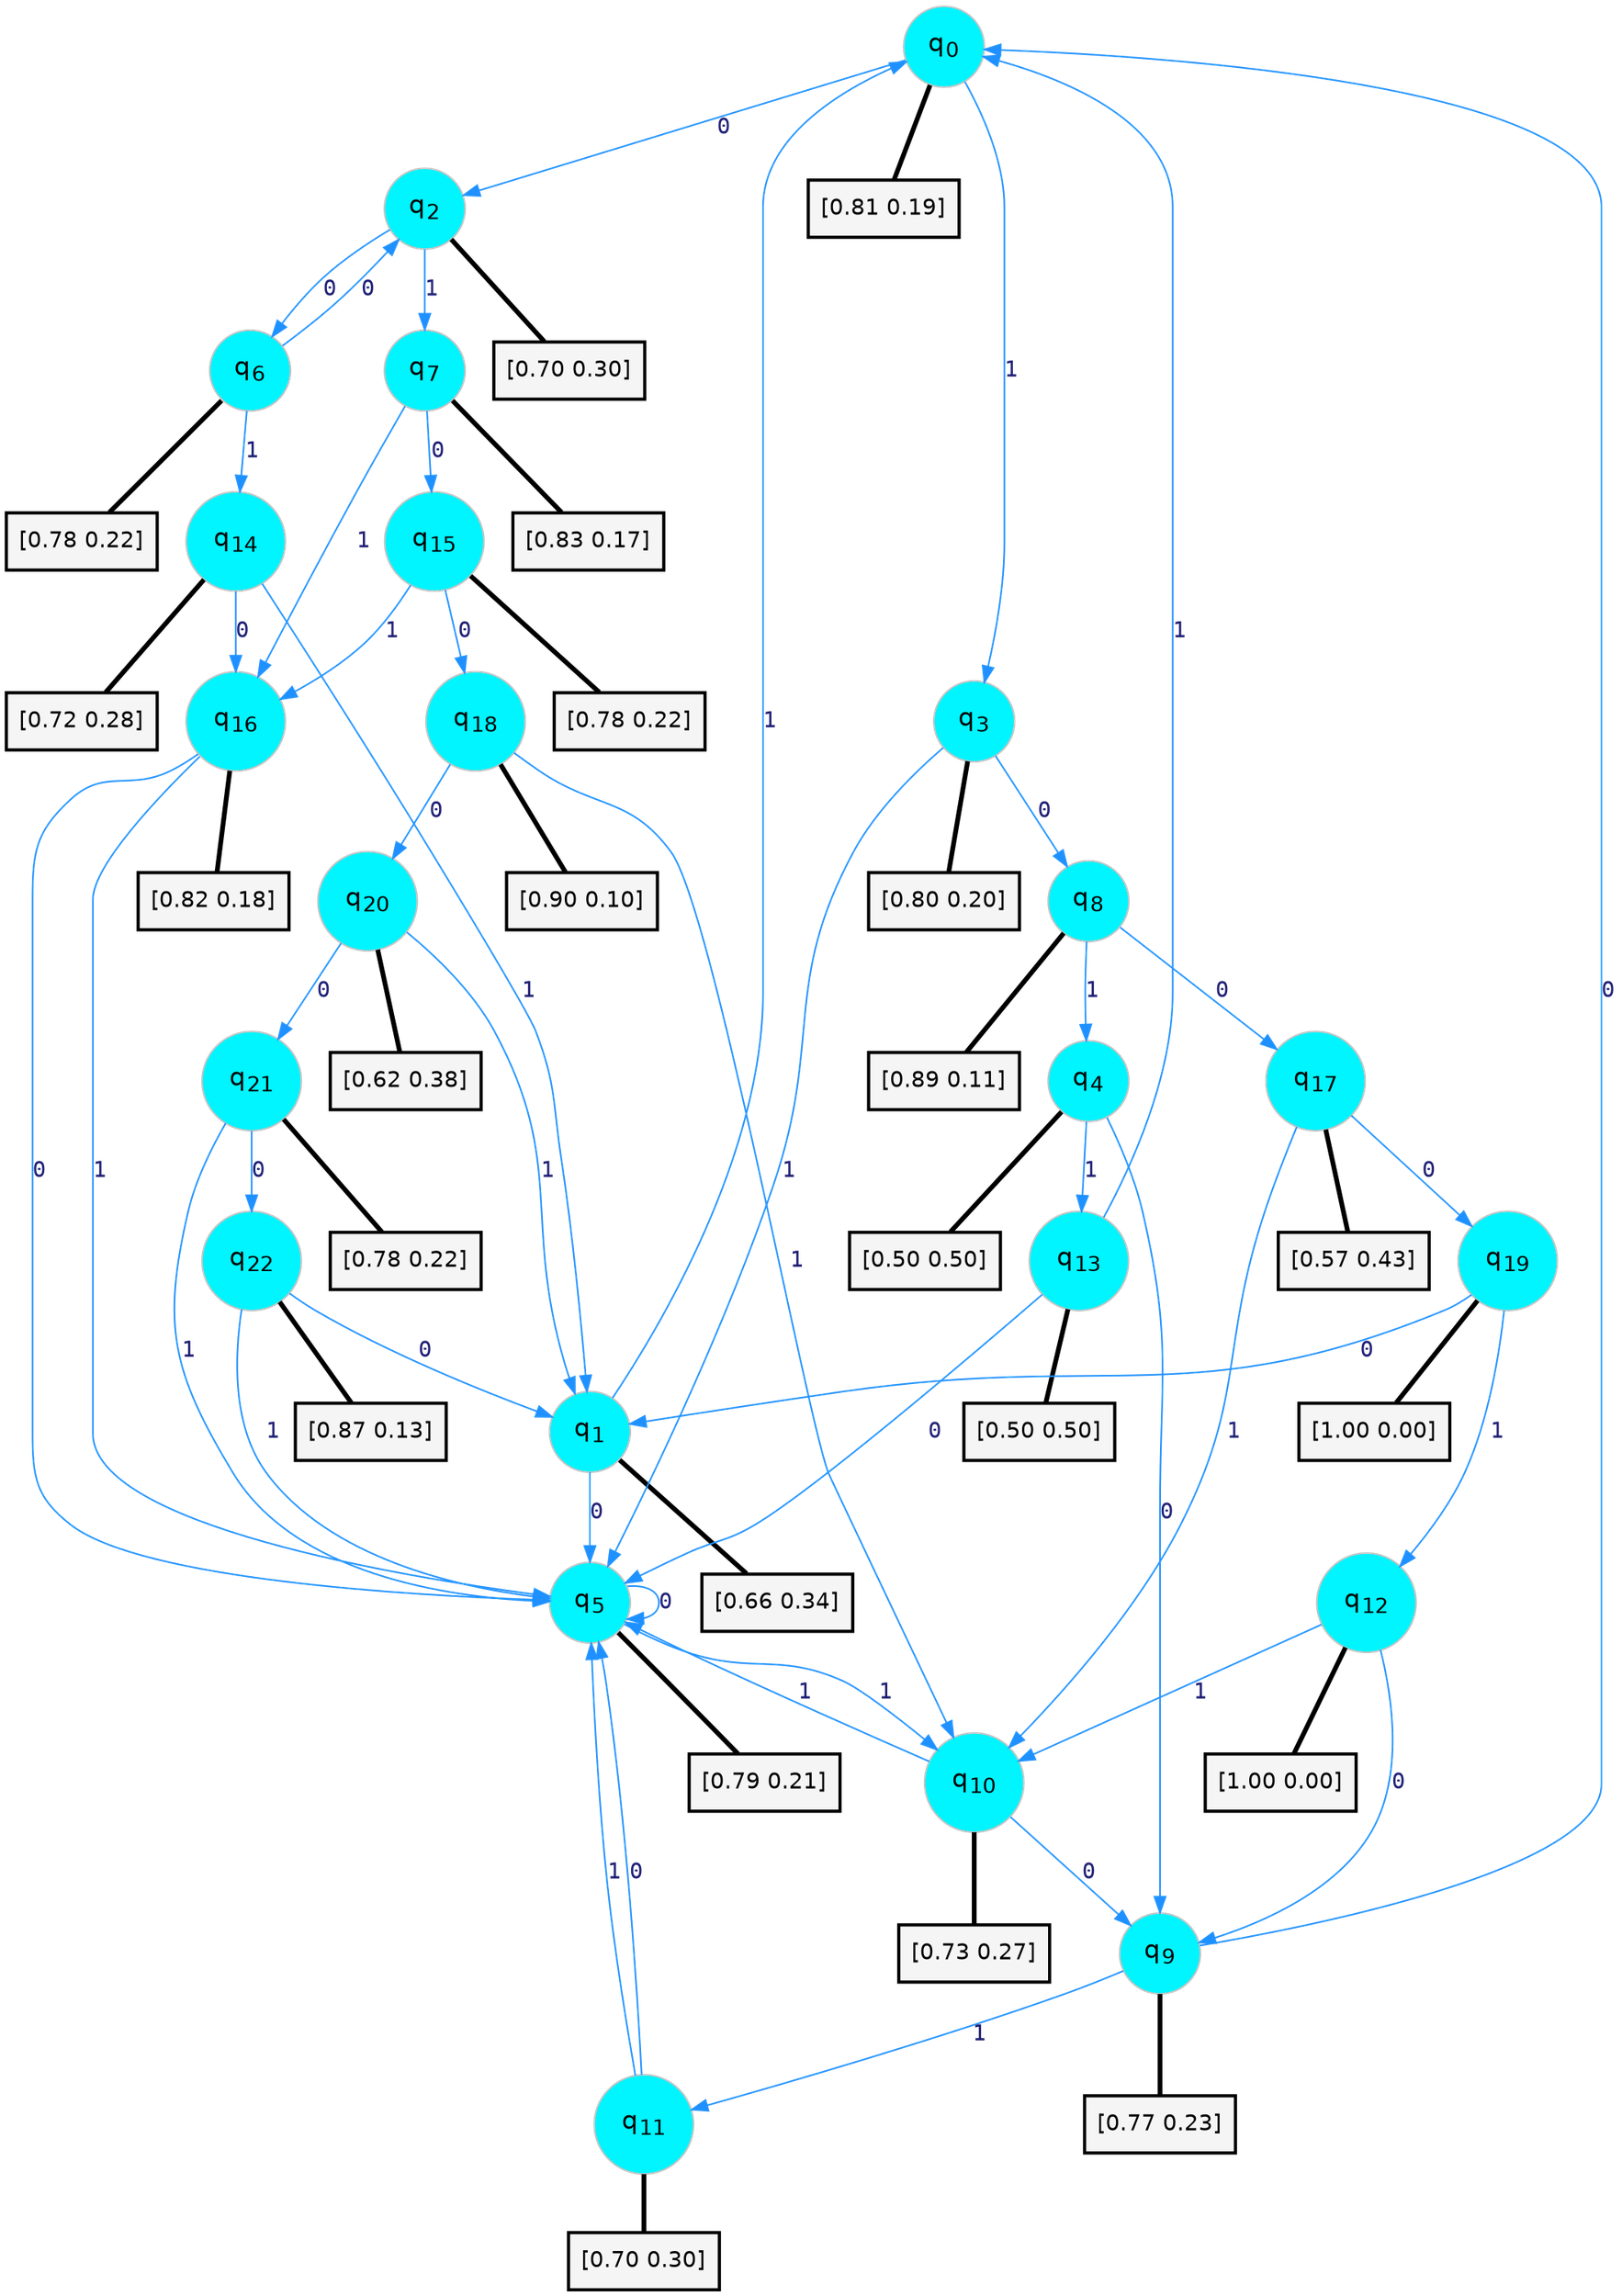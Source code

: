 digraph G {
graph [
bgcolor=transparent, dpi=300, rankdir=TD, size="40,25"];
node [
color=gray, fillcolor=turquoise1, fontcolor=black, fontname=Helvetica, fontsize=16, fontweight=bold, shape=circle, style=filled];
edge [
arrowsize=1, color=dodgerblue1, fontcolor=midnightblue, fontname=courier, fontweight=bold, penwidth=1, style=solid, weight=20];
0[label=<q<SUB>0</SUB>>];
1[label=<q<SUB>1</SUB>>];
2[label=<q<SUB>2</SUB>>];
3[label=<q<SUB>3</SUB>>];
4[label=<q<SUB>4</SUB>>];
5[label=<q<SUB>5</SUB>>];
6[label=<q<SUB>6</SUB>>];
7[label=<q<SUB>7</SUB>>];
8[label=<q<SUB>8</SUB>>];
9[label=<q<SUB>9</SUB>>];
10[label=<q<SUB>10</SUB>>];
11[label=<q<SUB>11</SUB>>];
12[label=<q<SUB>12</SUB>>];
13[label=<q<SUB>13</SUB>>];
14[label=<q<SUB>14</SUB>>];
15[label=<q<SUB>15</SUB>>];
16[label=<q<SUB>16</SUB>>];
17[label=<q<SUB>17</SUB>>];
18[label=<q<SUB>18</SUB>>];
19[label=<q<SUB>19</SUB>>];
20[label=<q<SUB>20</SUB>>];
21[label=<q<SUB>21</SUB>>];
22[label=<q<SUB>22</SUB>>];
23[label="[0.81 0.19]", shape=box,fontcolor=black, fontname=Helvetica, fontsize=14, penwidth=2, fillcolor=whitesmoke,color=black];
24[label="[0.66 0.34]", shape=box,fontcolor=black, fontname=Helvetica, fontsize=14, penwidth=2, fillcolor=whitesmoke,color=black];
25[label="[0.70 0.30]", shape=box,fontcolor=black, fontname=Helvetica, fontsize=14, penwidth=2, fillcolor=whitesmoke,color=black];
26[label="[0.80 0.20]", shape=box,fontcolor=black, fontname=Helvetica, fontsize=14, penwidth=2, fillcolor=whitesmoke,color=black];
27[label="[0.50 0.50]", shape=box,fontcolor=black, fontname=Helvetica, fontsize=14, penwidth=2, fillcolor=whitesmoke,color=black];
28[label="[0.79 0.21]", shape=box,fontcolor=black, fontname=Helvetica, fontsize=14, penwidth=2, fillcolor=whitesmoke,color=black];
29[label="[0.78 0.22]", shape=box,fontcolor=black, fontname=Helvetica, fontsize=14, penwidth=2, fillcolor=whitesmoke,color=black];
30[label="[0.83 0.17]", shape=box,fontcolor=black, fontname=Helvetica, fontsize=14, penwidth=2, fillcolor=whitesmoke,color=black];
31[label="[0.89 0.11]", shape=box,fontcolor=black, fontname=Helvetica, fontsize=14, penwidth=2, fillcolor=whitesmoke,color=black];
32[label="[0.77 0.23]", shape=box,fontcolor=black, fontname=Helvetica, fontsize=14, penwidth=2, fillcolor=whitesmoke,color=black];
33[label="[0.73 0.27]", shape=box,fontcolor=black, fontname=Helvetica, fontsize=14, penwidth=2, fillcolor=whitesmoke,color=black];
34[label="[0.70 0.30]", shape=box,fontcolor=black, fontname=Helvetica, fontsize=14, penwidth=2, fillcolor=whitesmoke,color=black];
35[label="[1.00 0.00]", shape=box,fontcolor=black, fontname=Helvetica, fontsize=14, penwidth=2, fillcolor=whitesmoke,color=black];
36[label="[0.50 0.50]", shape=box,fontcolor=black, fontname=Helvetica, fontsize=14, penwidth=2, fillcolor=whitesmoke,color=black];
37[label="[0.72 0.28]", shape=box,fontcolor=black, fontname=Helvetica, fontsize=14, penwidth=2, fillcolor=whitesmoke,color=black];
38[label="[0.78 0.22]", shape=box,fontcolor=black, fontname=Helvetica, fontsize=14, penwidth=2, fillcolor=whitesmoke,color=black];
39[label="[0.82 0.18]", shape=box,fontcolor=black, fontname=Helvetica, fontsize=14, penwidth=2, fillcolor=whitesmoke,color=black];
40[label="[0.57 0.43]", shape=box,fontcolor=black, fontname=Helvetica, fontsize=14, penwidth=2, fillcolor=whitesmoke,color=black];
41[label="[0.90 0.10]", shape=box,fontcolor=black, fontname=Helvetica, fontsize=14, penwidth=2, fillcolor=whitesmoke,color=black];
42[label="[1.00 0.00]", shape=box,fontcolor=black, fontname=Helvetica, fontsize=14, penwidth=2, fillcolor=whitesmoke,color=black];
43[label="[0.62 0.38]", shape=box,fontcolor=black, fontname=Helvetica, fontsize=14, penwidth=2, fillcolor=whitesmoke,color=black];
44[label="[0.78 0.22]", shape=box,fontcolor=black, fontname=Helvetica, fontsize=14, penwidth=2, fillcolor=whitesmoke,color=black];
45[label="[0.87 0.13]", shape=box,fontcolor=black, fontname=Helvetica, fontsize=14, penwidth=2, fillcolor=whitesmoke,color=black];
0->2 [label=0];
0->3 [label=1];
0->23 [arrowhead=none, penwidth=3,color=black];
1->5 [label=0];
1->0 [label=1];
1->24 [arrowhead=none, penwidth=3,color=black];
2->6 [label=0];
2->7 [label=1];
2->25 [arrowhead=none, penwidth=3,color=black];
3->8 [label=0];
3->5 [label=1];
3->26 [arrowhead=none, penwidth=3,color=black];
4->9 [label=0];
4->13 [label=1];
4->27 [arrowhead=none, penwidth=3,color=black];
5->5 [label=0];
5->10 [label=1];
5->28 [arrowhead=none, penwidth=3,color=black];
6->2 [label=0];
6->14 [label=1];
6->29 [arrowhead=none, penwidth=3,color=black];
7->15 [label=0];
7->16 [label=1];
7->30 [arrowhead=none, penwidth=3,color=black];
8->17 [label=0];
8->4 [label=1];
8->31 [arrowhead=none, penwidth=3,color=black];
9->0 [label=0];
9->11 [label=1];
9->32 [arrowhead=none, penwidth=3,color=black];
10->9 [label=0];
10->5 [label=1];
10->33 [arrowhead=none, penwidth=3,color=black];
11->5 [label=0];
11->5 [label=1];
11->34 [arrowhead=none, penwidth=3,color=black];
12->9 [label=0];
12->10 [label=1];
12->35 [arrowhead=none, penwidth=3,color=black];
13->5 [label=0];
13->0 [label=1];
13->36 [arrowhead=none, penwidth=3,color=black];
14->16 [label=0];
14->1 [label=1];
14->37 [arrowhead=none, penwidth=3,color=black];
15->18 [label=0];
15->16 [label=1];
15->38 [arrowhead=none, penwidth=3,color=black];
16->5 [label=0];
16->5 [label=1];
16->39 [arrowhead=none, penwidth=3,color=black];
17->19 [label=0];
17->10 [label=1];
17->40 [arrowhead=none, penwidth=3,color=black];
18->20 [label=0];
18->10 [label=1];
18->41 [arrowhead=none, penwidth=3,color=black];
19->1 [label=0];
19->12 [label=1];
19->42 [arrowhead=none, penwidth=3,color=black];
20->21 [label=0];
20->1 [label=1];
20->43 [arrowhead=none, penwidth=3,color=black];
21->22 [label=0];
21->5 [label=1];
21->44 [arrowhead=none, penwidth=3,color=black];
22->1 [label=0];
22->5 [label=1];
22->45 [arrowhead=none, penwidth=3,color=black];
}
